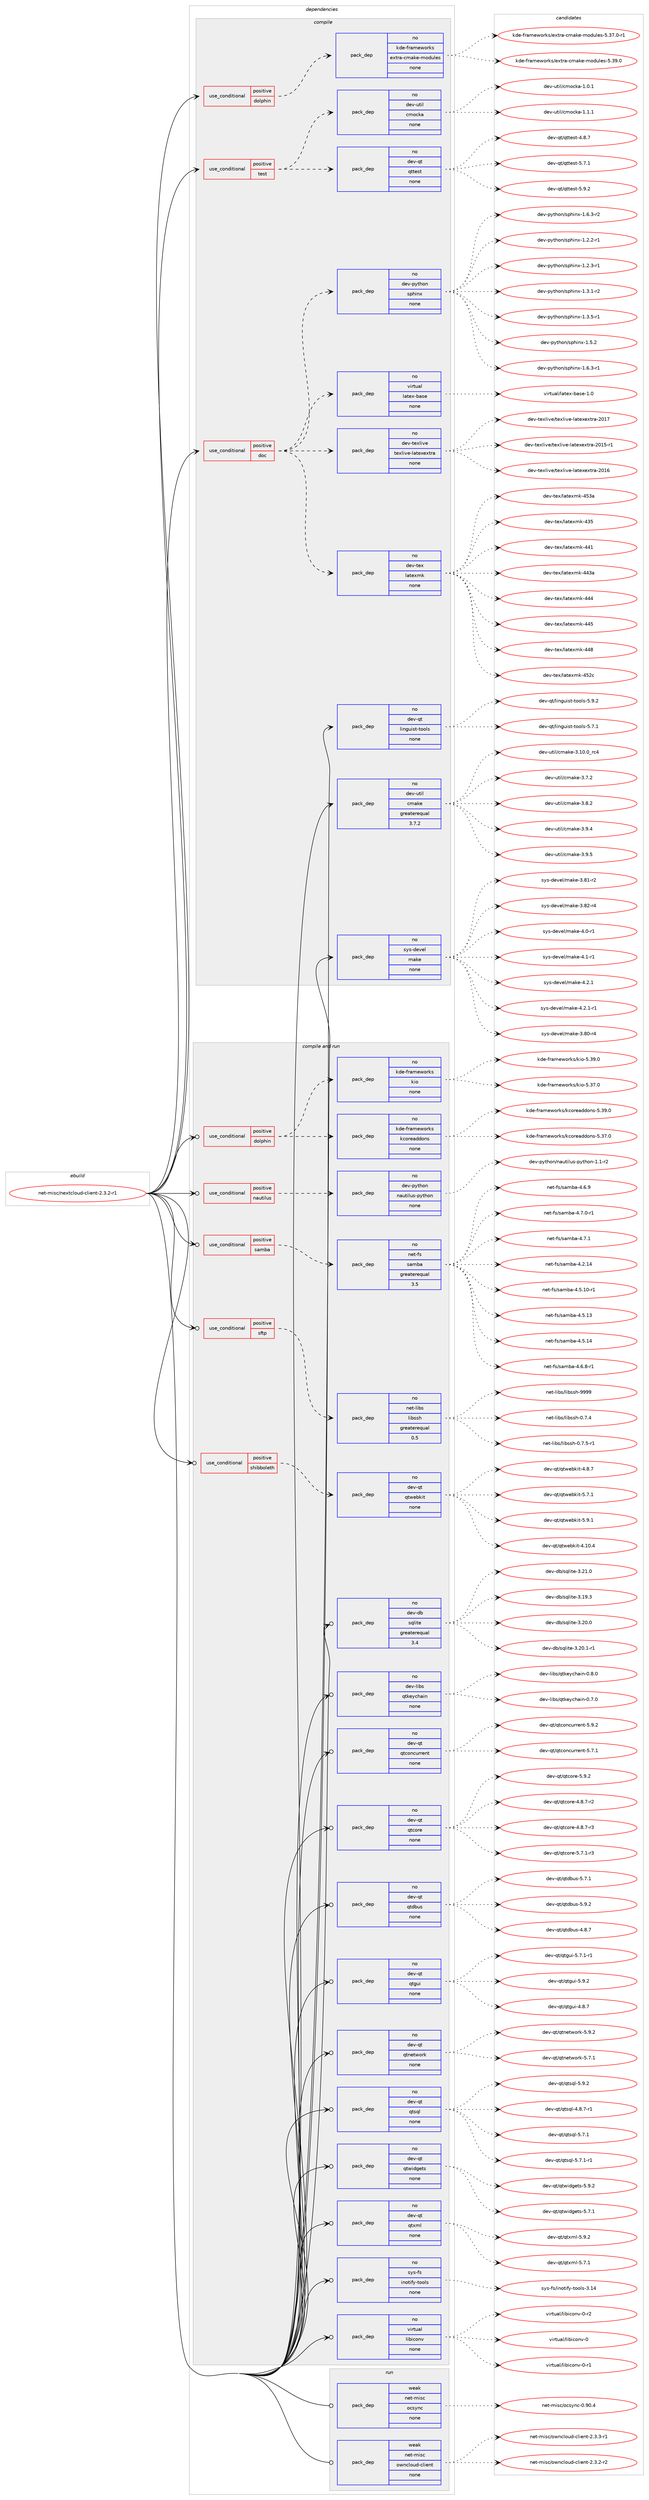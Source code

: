 digraph prolog {

# *************
# Graph options
# *************

newrank=true;
concentrate=true;
compound=true;
graph [rankdir=LR,fontname=Helvetica,fontsize=10,ranksep=1.5];#, ranksep=2.5, nodesep=0.2];
edge  [arrowhead=vee];
node  [fontname=Helvetica,fontsize=10];

# **********
# The ebuild
# **********

subgraph cluster_leftcol {
color=gray;
rank=same;
label=<<i>ebuild</i>>;
id [label="net-misc/nextcloud-client-2.3.2-r1", color=red, width=4, href="../net-misc/nextcloud-client-2.3.2-r1.svg"];
}

# ****************
# The dependencies
# ****************

subgraph cluster_midcol {
color=gray;
label=<<i>dependencies</i>>;
subgraph cluster_compile {
fillcolor="#eeeeee";
style=filled;
label=<<i>compile</i>>;
subgraph cond106028 {
dependency428360 [label=<<TABLE BORDER="0" CELLBORDER="1" CELLSPACING="0" CELLPADDING="4"><TR><TD ROWSPAN="3" CELLPADDING="10">use_conditional</TD></TR><TR><TD>positive</TD></TR><TR><TD>doc</TD></TR></TABLE>>, shape=none, color=red];
subgraph pack315038 {
dependency428361 [label=<<TABLE BORDER="0" CELLBORDER="1" CELLSPACING="0" CELLPADDING="4" WIDTH="220"><TR><TD ROWSPAN="6" CELLPADDING="30">pack_dep</TD></TR><TR><TD WIDTH="110">no</TD></TR><TR><TD>dev-python</TD></TR><TR><TD>sphinx</TD></TR><TR><TD>none</TD></TR><TR><TD></TD></TR></TABLE>>, shape=none, color=blue];
}
dependency428360:e -> dependency428361:w [weight=20,style="dashed",arrowhead="vee"];
subgraph pack315039 {
dependency428362 [label=<<TABLE BORDER="0" CELLBORDER="1" CELLSPACING="0" CELLPADDING="4" WIDTH="220"><TR><TD ROWSPAN="6" CELLPADDING="30">pack_dep</TD></TR><TR><TD WIDTH="110">no</TD></TR><TR><TD>dev-tex</TD></TR><TR><TD>latexmk</TD></TR><TR><TD>none</TD></TR><TR><TD></TD></TR></TABLE>>, shape=none, color=blue];
}
dependency428360:e -> dependency428362:w [weight=20,style="dashed",arrowhead="vee"];
subgraph pack315040 {
dependency428363 [label=<<TABLE BORDER="0" CELLBORDER="1" CELLSPACING="0" CELLPADDING="4" WIDTH="220"><TR><TD ROWSPAN="6" CELLPADDING="30">pack_dep</TD></TR><TR><TD WIDTH="110">no</TD></TR><TR><TD>dev-texlive</TD></TR><TR><TD>texlive-latexextra</TD></TR><TR><TD>none</TD></TR><TR><TD></TD></TR></TABLE>>, shape=none, color=blue];
}
dependency428360:e -> dependency428363:w [weight=20,style="dashed",arrowhead="vee"];
subgraph pack315041 {
dependency428364 [label=<<TABLE BORDER="0" CELLBORDER="1" CELLSPACING="0" CELLPADDING="4" WIDTH="220"><TR><TD ROWSPAN="6" CELLPADDING="30">pack_dep</TD></TR><TR><TD WIDTH="110">no</TD></TR><TR><TD>virtual</TD></TR><TR><TD>latex-base</TD></TR><TR><TD>none</TD></TR><TR><TD></TD></TR></TABLE>>, shape=none, color=blue];
}
dependency428360:e -> dependency428364:w [weight=20,style="dashed",arrowhead="vee"];
}
id:e -> dependency428360:w [weight=20,style="solid",arrowhead="vee"];
subgraph cond106029 {
dependency428365 [label=<<TABLE BORDER="0" CELLBORDER="1" CELLSPACING="0" CELLPADDING="4"><TR><TD ROWSPAN="3" CELLPADDING="10">use_conditional</TD></TR><TR><TD>positive</TD></TR><TR><TD>dolphin</TD></TR></TABLE>>, shape=none, color=red];
subgraph pack315042 {
dependency428366 [label=<<TABLE BORDER="0" CELLBORDER="1" CELLSPACING="0" CELLPADDING="4" WIDTH="220"><TR><TD ROWSPAN="6" CELLPADDING="30">pack_dep</TD></TR><TR><TD WIDTH="110">no</TD></TR><TR><TD>kde-frameworks</TD></TR><TR><TD>extra-cmake-modules</TD></TR><TR><TD>none</TD></TR><TR><TD></TD></TR></TABLE>>, shape=none, color=blue];
}
dependency428365:e -> dependency428366:w [weight=20,style="dashed",arrowhead="vee"];
}
id:e -> dependency428365:w [weight=20,style="solid",arrowhead="vee"];
subgraph cond106030 {
dependency428367 [label=<<TABLE BORDER="0" CELLBORDER="1" CELLSPACING="0" CELLPADDING="4"><TR><TD ROWSPAN="3" CELLPADDING="10">use_conditional</TD></TR><TR><TD>positive</TD></TR><TR><TD>test</TD></TR></TABLE>>, shape=none, color=red];
subgraph pack315043 {
dependency428368 [label=<<TABLE BORDER="0" CELLBORDER="1" CELLSPACING="0" CELLPADDING="4" WIDTH="220"><TR><TD ROWSPAN="6" CELLPADDING="30">pack_dep</TD></TR><TR><TD WIDTH="110">no</TD></TR><TR><TD>dev-util</TD></TR><TR><TD>cmocka</TD></TR><TR><TD>none</TD></TR><TR><TD></TD></TR></TABLE>>, shape=none, color=blue];
}
dependency428367:e -> dependency428368:w [weight=20,style="dashed",arrowhead="vee"];
subgraph pack315044 {
dependency428369 [label=<<TABLE BORDER="0" CELLBORDER="1" CELLSPACING="0" CELLPADDING="4" WIDTH="220"><TR><TD ROWSPAN="6" CELLPADDING="30">pack_dep</TD></TR><TR><TD WIDTH="110">no</TD></TR><TR><TD>dev-qt</TD></TR><TR><TD>qttest</TD></TR><TR><TD>none</TD></TR><TR><TD></TD></TR></TABLE>>, shape=none, color=blue];
}
dependency428367:e -> dependency428369:w [weight=20,style="dashed",arrowhead="vee"];
}
id:e -> dependency428367:w [weight=20,style="solid",arrowhead="vee"];
subgraph pack315045 {
dependency428370 [label=<<TABLE BORDER="0" CELLBORDER="1" CELLSPACING="0" CELLPADDING="4" WIDTH="220"><TR><TD ROWSPAN="6" CELLPADDING="30">pack_dep</TD></TR><TR><TD WIDTH="110">no</TD></TR><TR><TD>dev-qt</TD></TR><TR><TD>linguist-tools</TD></TR><TR><TD>none</TD></TR><TR><TD></TD></TR></TABLE>>, shape=none, color=blue];
}
id:e -> dependency428370:w [weight=20,style="solid",arrowhead="vee"];
subgraph pack315046 {
dependency428371 [label=<<TABLE BORDER="0" CELLBORDER="1" CELLSPACING="0" CELLPADDING="4" WIDTH="220"><TR><TD ROWSPAN="6" CELLPADDING="30">pack_dep</TD></TR><TR><TD WIDTH="110">no</TD></TR><TR><TD>dev-util</TD></TR><TR><TD>cmake</TD></TR><TR><TD>greaterequal</TD></TR><TR><TD>3.7.2</TD></TR></TABLE>>, shape=none, color=blue];
}
id:e -> dependency428371:w [weight=20,style="solid",arrowhead="vee"];
subgraph pack315047 {
dependency428372 [label=<<TABLE BORDER="0" CELLBORDER="1" CELLSPACING="0" CELLPADDING="4" WIDTH="220"><TR><TD ROWSPAN="6" CELLPADDING="30">pack_dep</TD></TR><TR><TD WIDTH="110">no</TD></TR><TR><TD>sys-devel</TD></TR><TR><TD>make</TD></TR><TR><TD>none</TD></TR><TR><TD></TD></TR></TABLE>>, shape=none, color=blue];
}
id:e -> dependency428372:w [weight=20,style="solid",arrowhead="vee"];
}
subgraph cluster_compileandrun {
fillcolor="#eeeeee";
style=filled;
label=<<i>compile and run</i>>;
subgraph cond106031 {
dependency428373 [label=<<TABLE BORDER="0" CELLBORDER="1" CELLSPACING="0" CELLPADDING="4"><TR><TD ROWSPAN="3" CELLPADDING="10">use_conditional</TD></TR><TR><TD>positive</TD></TR><TR><TD>dolphin</TD></TR></TABLE>>, shape=none, color=red];
subgraph pack315048 {
dependency428374 [label=<<TABLE BORDER="0" CELLBORDER="1" CELLSPACING="0" CELLPADDING="4" WIDTH="220"><TR><TD ROWSPAN="6" CELLPADDING="30">pack_dep</TD></TR><TR><TD WIDTH="110">no</TD></TR><TR><TD>kde-frameworks</TD></TR><TR><TD>kcoreaddons</TD></TR><TR><TD>none</TD></TR><TR><TD></TD></TR></TABLE>>, shape=none, color=blue];
}
dependency428373:e -> dependency428374:w [weight=20,style="dashed",arrowhead="vee"];
subgraph pack315049 {
dependency428375 [label=<<TABLE BORDER="0" CELLBORDER="1" CELLSPACING="0" CELLPADDING="4" WIDTH="220"><TR><TD ROWSPAN="6" CELLPADDING="30">pack_dep</TD></TR><TR><TD WIDTH="110">no</TD></TR><TR><TD>kde-frameworks</TD></TR><TR><TD>kio</TD></TR><TR><TD>none</TD></TR><TR><TD></TD></TR></TABLE>>, shape=none, color=blue];
}
dependency428373:e -> dependency428375:w [weight=20,style="dashed",arrowhead="vee"];
}
id:e -> dependency428373:w [weight=20,style="solid",arrowhead="odotvee"];
subgraph cond106032 {
dependency428376 [label=<<TABLE BORDER="0" CELLBORDER="1" CELLSPACING="0" CELLPADDING="4"><TR><TD ROWSPAN="3" CELLPADDING="10">use_conditional</TD></TR><TR><TD>positive</TD></TR><TR><TD>nautilus</TD></TR></TABLE>>, shape=none, color=red];
subgraph pack315050 {
dependency428377 [label=<<TABLE BORDER="0" CELLBORDER="1" CELLSPACING="0" CELLPADDING="4" WIDTH="220"><TR><TD ROWSPAN="6" CELLPADDING="30">pack_dep</TD></TR><TR><TD WIDTH="110">no</TD></TR><TR><TD>dev-python</TD></TR><TR><TD>nautilus-python</TD></TR><TR><TD>none</TD></TR><TR><TD></TD></TR></TABLE>>, shape=none, color=blue];
}
dependency428376:e -> dependency428377:w [weight=20,style="dashed",arrowhead="vee"];
}
id:e -> dependency428376:w [weight=20,style="solid",arrowhead="odotvee"];
subgraph cond106033 {
dependency428378 [label=<<TABLE BORDER="0" CELLBORDER="1" CELLSPACING="0" CELLPADDING="4"><TR><TD ROWSPAN="3" CELLPADDING="10">use_conditional</TD></TR><TR><TD>positive</TD></TR><TR><TD>samba</TD></TR></TABLE>>, shape=none, color=red];
subgraph pack315051 {
dependency428379 [label=<<TABLE BORDER="0" CELLBORDER="1" CELLSPACING="0" CELLPADDING="4" WIDTH="220"><TR><TD ROWSPAN="6" CELLPADDING="30">pack_dep</TD></TR><TR><TD WIDTH="110">no</TD></TR><TR><TD>net-fs</TD></TR><TR><TD>samba</TD></TR><TR><TD>greaterequal</TD></TR><TR><TD>3.5</TD></TR></TABLE>>, shape=none, color=blue];
}
dependency428378:e -> dependency428379:w [weight=20,style="dashed",arrowhead="vee"];
}
id:e -> dependency428378:w [weight=20,style="solid",arrowhead="odotvee"];
subgraph cond106034 {
dependency428380 [label=<<TABLE BORDER="0" CELLBORDER="1" CELLSPACING="0" CELLPADDING="4"><TR><TD ROWSPAN="3" CELLPADDING="10">use_conditional</TD></TR><TR><TD>positive</TD></TR><TR><TD>sftp</TD></TR></TABLE>>, shape=none, color=red];
subgraph pack315052 {
dependency428381 [label=<<TABLE BORDER="0" CELLBORDER="1" CELLSPACING="0" CELLPADDING="4" WIDTH="220"><TR><TD ROWSPAN="6" CELLPADDING="30">pack_dep</TD></TR><TR><TD WIDTH="110">no</TD></TR><TR><TD>net-libs</TD></TR><TR><TD>libssh</TD></TR><TR><TD>greaterequal</TD></TR><TR><TD>0.5</TD></TR></TABLE>>, shape=none, color=blue];
}
dependency428380:e -> dependency428381:w [weight=20,style="dashed",arrowhead="vee"];
}
id:e -> dependency428380:w [weight=20,style="solid",arrowhead="odotvee"];
subgraph cond106035 {
dependency428382 [label=<<TABLE BORDER="0" CELLBORDER="1" CELLSPACING="0" CELLPADDING="4"><TR><TD ROWSPAN="3" CELLPADDING="10">use_conditional</TD></TR><TR><TD>positive</TD></TR><TR><TD>shibboleth</TD></TR></TABLE>>, shape=none, color=red];
subgraph pack315053 {
dependency428383 [label=<<TABLE BORDER="0" CELLBORDER="1" CELLSPACING="0" CELLPADDING="4" WIDTH="220"><TR><TD ROWSPAN="6" CELLPADDING="30">pack_dep</TD></TR><TR><TD WIDTH="110">no</TD></TR><TR><TD>dev-qt</TD></TR><TR><TD>qtwebkit</TD></TR><TR><TD>none</TD></TR><TR><TD></TD></TR></TABLE>>, shape=none, color=blue];
}
dependency428382:e -> dependency428383:w [weight=20,style="dashed",arrowhead="vee"];
}
id:e -> dependency428382:w [weight=20,style="solid",arrowhead="odotvee"];
subgraph pack315054 {
dependency428384 [label=<<TABLE BORDER="0" CELLBORDER="1" CELLSPACING="0" CELLPADDING="4" WIDTH="220"><TR><TD ROWSPAN="6" CELLPADDING="30">pack_dep</TD></TR><TR><TD WIDTH="110">no</TD></TR><TR><TD>dev-db</TD></TR><TR><TD>sqlite</TD></TR><TR><TD>greaterequal</TD></TR><TR><TD>3.4</TD></TR></TABLE>>, shape=none, color=blue];
}
id:e -> dependency428384:w [weight=20,style="solid",arrowhead="odotvee"];
subgraph pack315055 {
dependency428385 [label=<<TABLE BORDER="0" CELLBORDER="1" CELLSPACING="0" CELLPADDING="4" WIDTH="220"><TR><TD ROWSPAN="6" CELLPADDING="30">pack_dep</TD></TR><TR><TD WIDTH="110">no</TD></TR><TR><TD>dev-libs</TD></TR><TR><TD>qtkeychain</TD></TR><TR><TD>none</TD></TR><TR><TD></TD></TR></TABLE>>, shape=none, color=blue];
}
id:e -> dependency428385:w [weight=20,style="solid",arrowhead="odotvee"];
subgraph pack315056 {
dependency428386 [label=<<TABLE BORDER="0" CELLBORDER="1" CELLSPACING="0" CELLPADDING="4" WIDTH="220"><TR><TD ROWSPAN="6" CELLPADDING="30">pack_dep</TD></TR><TR><TD WIDTH="110">no</TD></TR><TR><TD>dev-qt</TD></TR><TR><TD>qtconcurrent</TD></TR><TR><TD>none</TD></TR><TR><TD></TD></TR></TABLE>>, shape=none, color=blue];
}
id:e -> dependency428386:w [weight=20,style="solid",arrowhead="odotvee"];
subgraph pack315057 {
dependency428387 [label=<<TABLE BORDER="0" CELLBORDER="1" CELLSPACING="0" CELLPADDING="4" WIDTH="220"><TR><TD ROWSPAN="6" CELLPADDING="30">pack_dep</TD></TR><TR><TD WIDTH="110">no</TD></TR><TR><TD>dev-qt</TD></TR><TR><TD>qtcore</TD></TR><TR><TD>none</TD></TR><TR><TD></TD></TR></TABLE>>, shape=none, color=blue];
}
id:e -> dependency428387:w [weight=20,style="solid",arrowhead="odotvee"];
subgraph pack315058 {
dependency428388 [label=<<TABLE BORDER="0" CELLBORDER="1" CELLSPACING="0" CELLPADDING="4" WIDTH="220"><TR><TD ROWSPAN="6" CELLPADDING="30">pack_dep</TD></TR><TR><TD WIDTH="110">no</TD></TR><TR><TD>dev-qt</TD></TR><TR><TD>qtdbus</TD></TR><TR><TD>none</TD></TR><TR><TD></TD></TR></TABLE>>, shape=none, color=blue];
}
id:e -> dependency428388:w [weight=20,style="solid",arrowhead="odotvee"];
subgraph pack315059 {
dependency428389 [label=<<TABLE BORDER="0" CELLBORDER="1" CELLSPACING="0" CELLPADDING="4" WIDTH="220"><TR><TD ROWSPAN="6" CELLPADDING="30">pack_dep</TD></TR><TR><TD WIDTH="110">no</TD></TR><TR><TD>dev-qt</TD></TR><TR><TD>qtgui</TD></TR><TR><TD>none</TD></TR><TR><TD></TD></TR></TABLE>>, shape=none, color=blue];
}
id:e -> dependency428389:w [weight=20,style="solid",arrowhead="odotvee"];
subgraph pack315060 {
dependency428390 [label=<<TABLE BORDER="0" CELLBORDER="1" CELLSPACING="0" CELLPADDING="4" WIDTH="220"><TR><TD ROWSPAN="6" CELLPADDING="30">pack_dep</TD></TR><TR><TD WIDTH="110">no</TD></TR><TR><TD>dev-qt</TD></TR><TR><TD>qtnetwork</TD></TR><TR><TD>none</TD></TR><TR><TD></TD></TR></TABLE>>, shape=none, color=blue];
}
id:e -> dependency428390:w [weight=20,style="solid",arrowhead="odotvee"];
subgraph pack315061 {
dependency428391 [label=<<TABLE BORDER="0" CELLBORDER="1" CELLSPACING="0" CELLPADDING="4" WIDTH="220"><TR><TD ROWSPAN="6" CELLPADDING="30">pack_dep</TD></TR><TR><TD WIDTH="110">no</TD></TR><TR><TD>dev-qt</TD></TR><TR><TD>qtsql</TD></TR><TR><TD>none</TD></TR><TR><TD></TD></TR></TABLE>>, shape=none, color=blue];
}
id:e -> dependency428391:w [weight=20,style="solid",arrowhead="odotvee"];
subgraph pack315062 {
dependency428392 [label=<<TABLE BORDER="0" CELLBORDER="1" CELLSPACING="0" CELLPADDING="4" WIDTH="220"><TR><TD ROWSPAN="6" CELLPADDING="30">pack_dep</TD></TR><TR><TD WIDTH="110">no</TD></TR><TR><TD>dev-qt</TD></TR><TR><TD>qtwidgets</TD></TR><TR><TD>none</TD></TR><TR><TD></TD></TR></TABLE>>, shape=none, color=blue];
}
id:e -> dependency428392:w [weight=20,style="solid",arrowhead="odotvee"];
subgraph pack315063 {
dependency428393 [label=<<TABLE BORDER="0" CELLBORDER="1" CELLSPACING="0" CELLPADDING="4" WIDTH="220"><TR><TD ROWSPAN="6" CELLPADDING="30">pack_dep</TD></TR><TR><TD WIDTH="110">no</TD></TR><TR><TD>dev-qt</TD></TR><TR><TD>qtxml</TD></TR><TR><TD>none</TD></TR><TR><TD></TD></TR></TABLE>>, shape=none, color=blue];
}
id:e -> dependency428393:w [weight=20,style="solid",arrowhead="odotvee"];
subgraph pack315064 {
dependency428394 [label=<<TABLE BORDER="0" CELLBORDER="1" CELLSPACING="0" CELLPADDING="4" WIDTH="220"><TR><TD ROWSPAN="6" CELLPADDING="30">pack_dep</TD></TR><TR><TD WIDTH="110">no</TD></TR><TR><TD>sys-fs</TD></TR><TR><TD>inotify-tools</TD></TR><TR><TD>none</TD></TR><TR><TD></TD></TR></TABLE>>, shape=none, color=blue];
}
id:e -> dependency428394:w [weight=20,style="solid",arrowhead="odotvee"];
subgraph pack315065 {
dependency428395 [label=<<TABLE BORDER="0" CELLBORDER="1" CELLSPACING="0" CELLPADDING="4" WIDTH="220"><TR><TD ROWSPAN="6" CELLPADDING="30">pack_dep</TD></TR><TR><TD WIDTH="110">no</TD></TR><TR><TD>virtual</TD></TR><TR><TD>libiconv</TD></TR><TR><TD>none</TD></TR><TR><TD></TD></TR></TABLE>>, shape=none, color=blue];
}
id:e -> dependency428395:w [weight=20,style="solid",arrowhead="odotvee"];
}
subgraph cluster_run {
fillcolor="#eeeeee";
style=filled;
label=<<i>run</i>>;
subgraph pack315066 {
dependency428396 [label=<<TABLE BORDER="0" CELLBORDER="1" CELLSPACING="0" CELLPADDING="4" WIDTH="220"><TR><TD ROWSPAN="6" CELLPADDING="30">pack_dep</TD></TR><TR><TD WIDTH="110">weak</TD></TR><TR><TD>net-misc</TD></TR><TR><TD>ocsync</TD></TR><TR><TD>none</TD></TR><TR><TD></TD></TR></TABLE>>, shape=none, color=blue];
}
id:e -> dependency428396:w [weight=20,style="solid",arrowhead="odot"];
subgraph pack315067 {
dependency428397 [label=<<TABLE BORDER="0" CELLBORDER="1" CELLSPACING="0" CELLPADDING="4" WIDTH="220"><TR><TD ROWSPAN="6" CELLPADDING="30">pack_dep</TD></TR><TR><TD WIDTH="110">weak</TD></TR><TR><TD>net-misc</TD></TR><TR><TD>owncloud-client</TD></TR><TR><TD>none</TD></TR><TR><TD></TD></TR></TABLE>>, shape=none, color=blue];
}
id:e -> dependency428397:w [weight=20,style="solid",arrowhead="odot"];
}
}

# **************
# The candidates
# **************

subgraph cluster_choices {
rank=same;
color=gray;
label=<<i>candidates</i>>;

subgraph choice315038 {
color=black;
nodesep=1;
choice10010111845112121116104111110471151121041051101204549465046504511449 [label="dev-python/sphinx-1.2.2-r1", color=red, width=4,href="../dev-python/sphinx-1.2.2-r1.svg"];
choice10010111845112121116104111110471151121041051101204549465046514511449 [label="dev-python/sphinx-1.2.3-r1", color=red, width=4,href="../dev-python/sphinx-1.2.3-r1.svg"];
choice10010111845112121116104111110471151121041051101204549465146494511450 [label="dev-python/sphinx-1.3.1-r2", color=red, width=4,href="../dev-python/sphinx-1.3.1-r2.svg"];
choice10010111845112121116104111110471151121041051101204549465146534511449 [label="dev-python/sphinx-1.3.5-r1", color=red, width=4,href="../dev-python/sphinx-1.3.5-r1.svg"];
choice1001011184511212111610411111047115112104105110120454946534650 [label="dev-python/sphinx-1.5.2", color=red, width=4,href="../dev-python/sphinx-1.5.2.svg"];
choice10010111845112121116104111110471151121041051101204549465446514511449 [label="dev-python/sphinx-1.6.3-r1", color=red, width=4,href="../dev-python/sphinx-1.6.3-r1.svg"];
choice10010111845112121116104111110471151121041051101204549465446514511450 [label="dev-python/sphinx-1.6.3-r2", color=red, width=4,href="../dev-python/sphinx-1.6.3-r2.svg"];
dependency428361:e -> choice10010111845112121116104111110471151121041051101204549465046504511449:w [style=dotted,weight="100"];
dependency428361:e -> choice10010111845112121116104111110471151121041051101204549465046514511449:w [style=dotted,weight="100"];
dependency428361:e -> choice10010111845112121116104111110471151121041051101204549465146494511450:w [style=dotted,weight="100"];
dependency428361:e -> choice10010111845112121116104111110471151121041051101204549465146534511449:w [style=dotted,weight="100"];
dependency428361:e -> choice1001011184511212111610411111047115112104105110120454946534650:w [style=dotted,weight="100"];
dependency428361:e -> choice10010111845112121116104111110471151121041051101204549465446514511449:w [style=dotted,weight="100"];
dependency428361:e -> choice10010111845112121116104111110471151121041051101204549465446514511450:w [style=dotted,weight="100"];
}
subgraph choice315039 {
color=black;
nodesep=1;
choice10010111845116101120471089711610112010910745525153 [label="dev-tex/latexmk-435", color=red, width=4,href="../dev-tex/latexmk-435.svg"];
choice10010111845116101120471089711610112010910745525249 [label="dev-tex/latexmk-441", color=red, width=4,href="../dev-tex/latexmk-441.svg"];
choice1001011184511610112047108971161011201091074552525197 [label="dev-tex/latexmk-443a", color=red, width=4,href="../dev-tex/latexmk-443a.svg"];
choice10010111845116101120471089711610112010910745525252 [label="dev-tex/latexmk-444", color=red, width=4,href="../dev-tex/latexmk-444.svg"];
choice10010111845116101120471089711610112010910745525253 [label="dev-tex/latexmk-445", color=red, width=4,href="../dev-tex/latexmk-445.svg"];
choice10010111845116101120471089711610112010910745525256 [label="dev-tex/latexmk-448", color=red, width=4,href="../dev-tex/latexmk-448.svg"];
choice1001011184511610112047108971161011201091074552535099 [label="dev-tex/latexmk-452c", color=red, width=4,href="../dev-tex/latexmk-452c.svg"];
choice1001011184511610112047108971161011201091074552535197 [label="dev-tex/latexmk-453a", color=red, width=4,href="../dev-tex/latexmk-453a.svg"];
dependency428362:e -> choice10010111845116101120471089711610112010910745525153:w [style=dotted,weight="100"];
dependency428362:e -> choice10010111845116101120471089711610112010910745525249:w [style=dotted,weight="100"];
dependency428362:e -> choice1001011184511610112047108971161011201091074552525197:w [style=dotted,weight="100"];
dependency428362:e -> choice10010111845116101120471089711610112010910745525252:w [style=dotted,weight="100"];
dependency428362:e -> choice10010111845116101120471089711610112010910745525253:w [style=dotted,weight="100"];
dependency428362:e -> choice10010111845116101120471089711610112010910745525256:w [style=dotted,weight="100"];
dependency428362:e -> choice1001011184511610112047108971161011201091074552535099:w [style=dotted,weight="100"];
dependency428362:e -> choice1001011184511610112047108971161011201091074552535197:w [style=dotted,weight="100"];
}
subgraph choice315040 {
color=black;
nodesep=1;
choice100101118451161011201081051181014711610112010810511810145108971161011201011201161149745504849534511449 [label="dev-texlive/texlive-latexextra-2015-r1", color=red, width=4,href="../dev-texlive/texlive-latexextra-2015-r1.svg"];
choice10010111845116101120108105118101471161011201081051181014510897116101120101120116114974550484954 [label="dev-texlive/texlive-latexextra-2016", color=red, width=4,href="../dev-texlive/texlive-latexextra-2016.svg"];
choice10010111845116101120108105118101471161011201081051181014510897116101120101120116114974550484955 [label="dev-texlive/texlive-latexextra-2017", color=red, width=4,href="../dev-texlive/texlive-latexextra-2017.svg"];
dependency428363:e -> choice100101118451161011201081051181014711610112010810511810145108971161011201011201161149745504849534511449:w [style=dotted,weight="100"];
dependency428363:e -> choice10010111845116101120108105118101471161011201081051181014510897116101120101120116114974550484954:w [style=dotted,weight="100"];
dependency428363:e -> choice10010111845116101120108105118101471161011201081051181014510897116101120101120116114974550484955:w [style=dotted,weight="100"];
}
subgraph choice315041 {
color=black;
nodesep=1;
choice11810511411611797108471089711610112045989711510145494648 [label="virtual/latex-base-1.0", color=red, width=4,href="../virtual/latex-base-1.0.svg"];
dependency428364:e -> choice11810511411611797108471089711610112045989711510145494648:w [style=dotted,weight="100"];
}
subgraph choice315042 {
color=black;
nodesep=1;
choice1071001014510211497109101119111114107115471011201161149745991099710710145109111100117108101115455346515546484511449 [label="kde-frameworks/extra-cmake-modules-5.37.0-r1", color=red, width=4,href="../kde-frameworks/extra-cmake-modules-5.37.0-r1.svg"];
choice107100101451021149710910111911111410711547101120116114974599109971071014510911110011710810111545534651574648 [label="kde-frameworks/extra-cmake-modules-5.39.0", color=red, width=4,href="../kde-frameworks/extra-cmake-modules-5.39.0.svg"];
dependency428366:e -> choice1071001014510211497109101119111114107115471011201161149745991099710710145109111100117108101115455346515546484511449:w [style=dotted,weight="100"];
dependency428366:e -> choice107100101451021149710910111911111410711547101120116114974599109971071014510911110011710810111545534651574648:w [style=dotted,weight="100"];
}
subgraph choice315043 {
color=black;
nodesep=1;
choice1001011184511711610510847991091119910797454946484649 [label="dev-util/cmocka-1.0.1", color=red, width=4,href="../dev-util/cmocka-1.0.1.svg"];
choice1001011184511711610510847991091119910797454946494649 [label="dev-util/cmocka-1.1.1", color=red, width=4,href="../dev-util/cmocka-1.1.1.svg"];
dependency428368:e -> choice1001011184511711610510847991091119910797454946484649:w [style=dotted,weight="100"];
dependency428368:e -> choice1001011184511711610510847991091119910797454946494649:w [style=dotted,weight="100"];
}
subgraph choice315044 {
color=black;
nodesep=1;
choice1001011184511311647113116116101115116455246564655 [label="dev-qt/qttest-4.8.7", color=red, width=4,href="../dev-qt/qttest-4.8.7.svg"];
choice1001011184511311647113116116101115116455346554649 [label="dev-qt/qttest-5.7.1", color=red, width=4,href="../dev-qt/qttest-5.7.1.svg"];
choice1001011184511311647113116116101115116455346574650 [label="dev-qt/qttest-5.9.2", color=red, width=4,href="../dev-qt/qttest-5.9.2.svg"];
dependency428369:e -> choice1001011184511311647113116116101115116455246564655:w [style=dotted,weight="100"];
dependency428369:e -> choice1001011184511311647113116116101115116455346554649:w [style=dotted,weight="100"];
dependency428369:e -> choice1001011184511311647113116116101115116455346574650:w [style=dotted,weight="100"];
}
subgraph choice315045 {
color=black;
nodesep=1;
choice100101118451131164710810511010311710511511645116111111108115455346554649 [label="dev-qt/linguist-tools-5.7.1", color=red, width=4,href="../dev-qt/linguist-tools-5.7.1.svg"];
choice100101118451131164710810511010311710511511645116111111108115455346574650 [label="dev-qt/linguist-tools-5.9.2", color=red, width=4,href="../dev-qt/linguist-tools-5.9.2.svg"];
dependency428370:e -> choice100101118451131164710810511010311710511511645116111111108115455346554649:w [style=dotted,weight="100"];
dependency428370:e -> choice100101118451131164710810511010311710511511645116111111108115455346574650:w [style=dotted,weight="100"];
}
subgraph choice315046 {
color=black;
nodesep=1;
choice1001011184511711610510847991099710710145514649484648951149952 [label="dev-util/cmake-3.10.0_rc4", color=red, width=4,href="../dev-util/cmake-3.10.0_rc4.svg"];
choice10010111845117116105108479910997107101455146554650 [label="dev-util/cmake-3.7.2", color=red, width=4,href="../dev-util/cmake-3.7.2.svg"];
choice10010111845117116105108479910997107101455146564650 [label="dev-util/cmake-3.8.2", color=red, width=4,href="../dev-util/cmake-3.8.2.svg"];
choice10010111845117116105108479910997107101455146574652 [label="dev-util/cmake-3.9.4", color=red, width=4,href="../dev-util/cmake-3.9.4.svg"];
choice10010111845117116105108479910997107101455146574653 [label="dev-util/cmake-3.9.5", color=red, width=4,href="../dev-util/cmake-3.9.5.svg"];
dependency428371:e -> choice1001011184511711610510847991099710710145514649484648951149952:w [style=dotted,weight="100"];
dependency428371:e -> choice10010111845117116105108479910997107101455146554650:w [style=dotted,weight="100"];
dependency428371:e -> choice10010111845117116105108479910997107101455146564650:w [style=dotted,weight="100"];
dependency428371:e -> choice10010111845117116105108479910997107101455146574652:w [style=dotted,weight="100"];
dependency428371:e -> choice10010111845117116105108479910997107101455146574653:w [style=dotted,weight="100"];
}
subgraph choice315047 {
color=black;
nodesep=1;
choice11512111545100101118101108471099710710145514656484511452 [label="sys-devel/make-3.80-r4", color=red, width=4,href="../sys-devel/make-3.80-r4.svg"];
choice11512111545100101118101108471099710710145514656494511450 [label="sys-devel/make-3.81-r2", color=red, width=4,href="../sys-devel/make-3.81-r2.svg"];
choice11512111545100101118101108471099710710145514656504511452 [label="sys-devel/make-3.82-r4", color=red, width=4,href="../sys-devel/make-3.82-r4.svg"];
choice115121115451001011181011084710997107101455246484511449 [label="sys-devel/make-4.0-r1", color=red, width=4,href="../sys-devel/make-4.0-r1.svg"];
choice115121115451001011181011084710997107101455246494511449 [label="sys-devel/make-4.1-r1", color=red, width=4,href="../sys-devel/make-4.1-r1.svg"];
choice115121115451001011181011084710997107101455246504649 [label="sys-devel/make-4.2.1", color=red, width=4,href="../sys-devel/make-4.2.1.svg"];
choice1151211154510010111810110847109971071014552465046494511449 [label="sys-devel/make-4.2.1-r1", color=red, width=4,href="../sys-devel/make-4.2.1-r1.svg"];
dependency428372:e -> choice11512111545100101118101108471099710710145514656484511452:w [style=dotted,weight="100"];
dependency428372:e -> choice11512111545100101118101108471099710710145514656494511450:w [style=dotted,weight="100"];
dependency428372:e -> choice11512111545100101118101108471099710710145514656504511452:w [style=dotted,weight="100"];
dependency428372:e -> choice115121115451001011181011084710997107101455246484511449:w [style=dotted,weight="100"];
dependency428372:e -> choice115121115451001011181011084710997107101455246494511449:w [style=dotted,weight="100"];
dependency428372:e -> choice115121115451001011181011084710997107101455246504649:w [style=dotted,weight="100"];
dependency428372:e -> choice1151211154510010111810110847109971071014552465046494511449:w [style=dotted,weight="100"];
}
subgraph choice315048 {
color=black;
nodesep=1;
choice107100101451021149710910111911111410711547107991111141019710010011111011545534651554648 [label="kde-frameworks/kcoreaddons-5.37.0", color=red, width=4,href="../kde-frameworks/kcoreaddons-5.37.0.svg"];
choice107100101451021149710910111911111410711547107991111141019710010011111011545534651574648 [label="kde-frameworks/kcoreaddons-5.39.0", color=red, width=4,href="../kde-frameworks/kcoreaddons-5.39.0.svg"];
dependency428374:e -> choice107100101451021149710910111911111410711547107991111141019710010011111011545534651554648:w [style=dotted,weight="100"];
dependency428374:e -> choice107100101451021149710910111911111410711547107991111141019710010011111011545534651574648:w [style=dotted,weight="100"];
}
subgraph choice315049 {
color=black;
nodesep=1;
choice10710010145102114971091011191111141071154710710511145534651554648 [label="kde-frameworks/kio-5.37.0", color=red, width=4,href="../kde-frameworks/kio-5.37.0.svg"];
choice10710010145102114971091011191111141071154710710511145534651574648 [label="kde-frameworks/kio-5.39.0", color=red, width=4,href="../kde-frameworks/kio-5.39.0.svg"];
dependency428375:e -> choice10710010145102114971091011191111141071154710710511145534651554648:w [style=dotted,weight="100"];
dependency428375:e -> choice10710010145102114971091011191111141071154710710511145534651574648:w [style=dotted,weight="100"];
}
subgraph choice315050 {
color=black;
nodesep=1;
choice10010111845112121116104111110471109711711610510811711545112121116104111110454946494511450 [label="dev-python/nautilus-python-1.1-r2", color=red, width=4,href="../dev-python/nautilus-python-1.1-r2.svg"];
dependency428377:e -> choice10010111845112121116104111110471109711711610510811711545112121116104111110454946494511450:w [style=dotted,weight="100"];
}
subgraph choice315051 {
color=black;
nodesep=1;
choice110101116451021154711597109989745524650464952 [label="net-fs/samba-4.2.14", color=red, width=4,href="../net-fs/samba-4.2.14.svg"];
choice1101011164510211547115971099897455246534649484511449 [label="net-fs/samba-4.5.10-r1", color=red, width=4,href="../net-fs/samba-4.5.10-r1.svg"];
choice110101116451021154711597109989745524653464951 [label="net-fs/samba-4.5.13", color=red, width=4,href="../net-fs/samba-4.5.13.svg"];
choice110101116451021154711597109989745524653464952 [label="net-fs/samba-4.5.14", color=red, width=4,href="../net-fs/samba-4.5.14.svg"];
choice11010111645102115471159710998974552465446564511449 [label="net-fs/samba-4.6.8-r1", color=red, width=4,href="../net-fs/samba-4.6.8-r1.svg"];
choice1101011164510211547115971099897455246544657 [label="net-fs/samba-4.6.9", color=red, width=4,href="../net-fs/samba-4.6.9.svg"];
choice11010111645102115471159710998974552465546484511449 [label="net-fs/samba-4.7.0-r1", color=red, width=4,href="../net-fs/samba-4.7.0-r1.svg"];
choice1101011164510211547115971099897455246554649 [label="net-fs/samba-4.7.1", color=red, width=4,href="../net-fs/samba-4.7.1.svg"];
dependency428379:e -> choice110101116451021154711597109989745524650464952:w [style=dotted,weight="100"];
dependency428379:e -> choice1101011164510211547115971099897455246534649484511449:w [style=dotted,weight="100"];
dependency428379:e -> choice110101116451021154711597109989745524653464951:w [style=dotted,weight="100"];
dependency428379:e -> choice110101116451021154711597109989745524653464952:w [style=dotted,weight="100"];
dependency428379:e -> choice11010111645102115471159710998974552465446564511449:w [style=dotted,weight="100"];
dependency428379:e -> choice1101011164510211547115971099897455246544657:w [style=dotted,weight="100"];
dependency428379:e -> choice11010111645102115471159710998974552465546484511449:w [style=dotted,weight="100"];
dependency428379:e -> choice1101011164510211547115971099897455246554649:w [style=dotted,weight="100"];
}
subgraph choice315052 {
color=black;
nodesep=1;
choice11010111645108105981154710810598115115104454846554652 [label="net-libs/libssh-0.7.4", color=red, width=4,href="../net-libs/libssh-0.7.4.svg"];
choice110101116451081059811547108105981151151044548465546534511449 [label="net-libs/libssh-0.7.5-r1", color=red, width=4,href="../net-libs/libssh-0.7.5-r1.svg"];
choice110101116451081059811547108105981151151044557575757 [label="net-libs/libssh-9999", color=red, width=4,href="../net-libs/libssh-9999.svg"];
dependency428381:e -> choice11010111645108105981154710810598115115104454846554652:w [style=dotted,weight="100"];
dependency428381:e -> choice110101116451081059811547108105981151151044548465546534511449:w [style=dotted,weight="100"];
dependency428381:e -> choice110101116451081059811547108105981151151044557575757:w [style=dotted,weight="100"];
}
subgraph choice315053 {
color=black;
nodesep=1;
choice10010111845113116471131161191019810710511645524649484652 [label="dev-qt/qtwebkit-4.10.4", color=red, width=4,href="../dev-qt/qtwebkit-4.10.4.svg"];
choice100101118451131164711311611910198107105116455246564655 [label="dev-qt/qtwebkit-4.8.7", color=red, width=4,href="../dev-qt/qtwebkit-4.8.7.svg"];
choice100101118451131164711311611910198107105116455346554649 [label="dev-qt/qtwebkit-5.7.1", color=red, width=4,href="../dev-qt/qtwebkit-5.7.1.svg"];
choice100101118451131164711311611910198107105116455346574649 [label="dev-qt/qtwebkit-5.9.1", color=red, width=4,href="../dev-qt/qtwebkit-5.9.1.svg"];
dependency428383:e -> choice10010111845113116471131161191019810710511645524649484652:w [style=dotted,weight="100"];
dependency428383:e -> choice100101118451131164711311611910198107105116455246564655:w [style=dotted,weight="100"];
dependency428383:e -> choice100101118451131164711311611910198107105116455346554649:w [style=dotted,weight="100"];
dependency428383:e -> choice100101118451131164711311611910198107105116455346574649:w [style=dotted,weight="100"];
}
subgraph choice315054 {
color=black;
nodesep=1;
choice10010111845100984711511310810511610145514649574651 [label="dev-db/sqlite-3.19.3", color=red, width=4,href="../dev-db/sqlite-3.19.3.svg"];
choice10010111845100984711511310810511610145514650484648 [label="dev-db/sqlite-3.20.0", color=red, width=4,href="../dev-db/sqlite-3.20.0.svg"];
choice100101118451009847115113108105116101455146504846494511449 [label="dev-db/sqlite-3.20.1-r1", color=red, width=4,href="../dev-db/sqlite-3.20.1-r1.svg"];
choice10010111845100984711511310810511610145514650494648 [label="dev-db/sqlite-3.21.0", color=red, width=4,href="../dev-db/sqlite-3.21.0.svg"];
dependency428384:e -> choice10010111845100984711511310810511610145514649574651:w [style=dotted,weight="100"];
dependency428384:e -> choice10010111845100984711511310810511610145514650484648:w [style=dotted,weight="100"];
dependency428384:e -> choice100101118451009847115113108105116101455146504846494511449:w [style=dotted,weight="100"];
dependency428384:e -> choice10010111845100984711511310810511610145514650494648:w [style=dotted,weight="100"];
}
subgraph choice315055 {
color=black;
nodesep=1;
choice1001011184510810598115471131161071011219910497105110454846554648 [label="dev-libs/qtkeychain-0.7.0", color=red, width=4,href="../dev-libs/qtkeychain-0.7.0.svg"];
choice1001011184510810598115471131161071011219910497105110454846564648 [label="dev-libs/qtkeychain-0.8.0", color=red, width=4,href="../dev-libs/qtkeychain-0.8.0.svg"];
dependency428385:e -> choice1001011184510810598115471131161071011219910497105110454846554648:w [style=dotted,weight="100"];
dependency428385:e -> choice1001011184510810598115471131161071011219910497105110454846564648:w [style=dotted,weight="100"];
}
subgraph choice315056 {
color=black;
nodesep=1;
choice10010111845113116471131169911111099117114114101110116455346554649 [label="dev-qt/qtconcurrent-5.7.1", color=red, width=4,href="../dev-qt/qtconcurrent-5.7.1.svg"];
choice10010111845113116471131169911111099117114114101110116455346574650 [label="dev-qt/qtconcurrent-5.9.2", color=red, width=4,href="../dev-qt/qtconcurrent-5.9.2.svg"];
dependency428386:e -> choice10010111845113116471131169911111099117114114101110116455346554649:w [style=dotted,weight="100"];
dependency428386:e -> choice10010111845113116471131169911111099117114114101110116455346574650:w [style=dotted,weight="100"];
}
subgraph choice315057 {
color=black;
nodesep=1;
choice1001011184511311647113116991111141014552465646554511450 [label="dev-qt/qtcore-4.8.7-r2", color=red, width=4,href="../dev-qt/qtcore-4.8.7-r2.svg"];
choice1001011184511311647113116991111141014552465646554511451 [label="dev-qt/qtcore-4.8.7-r3", color=red, width=4,href="../dev-qt/qtcore-4.8.7-r3.svg"];
choice1001011184511311647113116991111141014553465546494511451 [label="dev-qt/qtcore-5.7.1-r3", color=red, width=4,href="../dev-qt/qtcore-5.7.1-r3.svg"];
choice100101118451131164711311699111114101455346574650 [label="dev-qt/qtcore-5.9.2", color=red, width=4,href="../dev-qt/qtcore-5.9.2.svg"];
dependency428387:e -> choice1001011184511311647113116991111141014552465646554511450:w [style=dotted,weight="100"];
dependency428387:e -> choice1001011184511311647113116991111141014552465646554511451:w [style=dotted,weight="100"];
dependency428387:e -> choice1001011184511311647113116991111141014553465546494511451:w [style=dotted,weight="100"];
dependency428387:e -> choice100101118451131164711311699111114101455346574650:w [style=dotted,weight="100"];
}
subgraph choice315058 {
color=black;
nodesep=1;
choice100101118451131164711311610098117115455246564655 [label="dev-qt/qtdbus-4.8.7", color=red, width=4,href="../dev-qt/qtdbus-4.8.7.svg"];
choice100101118451131164711311610098117115455346554649 [label="dev-qt/qtdbus-5.7.1", color=red, width=4,href="../dev-qt/qtdbus-5.7.1.svg"];
choice100101118451131164711311610098117115455346574650 [label="dev-qt/qtdbus-5.9.2", color=red, width=4,href="../dev-qt/qtdbus-5.9.2.svg"];
dependency428388:e -> choice100101118451131164711311610098117115455246564655:w [style=dotted,weight="100"];
dependency428388:e -> choice100101118451131164711311610098117115455346554649:w [style=dotted,weight="100"];
dependency428388:e -> choice100101118451131164711311610098117115455346574650:w [style=dotted,weight="100"];
}
subgraph choice315059 {
color=black;
nodesep=1;
choice1001011184511311647113116103117105455246564655 [label="dev-qt/qtgui-4.8.7", color=red, width=4,href="../dev-qt/qtgui-4.8.7.svg"];
choice10010111845113116471131161031171054553465546494511449 [label="dev-qt/qtgui-5.7.1-r1", color=red, width=4,href="../dev-qt/qtgui-5.7.1-r1.svg"];
choice1001011184511311647113116103117105455346574650 [label="dev-qt/qtgui-5.9.2", color=red, width=4,href="../dev-qt/qtgui-5.9.2.svg"];
dependency428389:e -> choice1001011184511311647113116103117105455246564655:w [style=dotted,weight="100"];
dependency428389:e -> choice10010111845113116471131161031171054553465546494511449:w [style=dotted,weight="100"];
dependency428389:e -> choice1001011184511311647113116103117105455346574650:w [style=dotted,weight="100"];
}
subgraph choice315060 {
color=black;
nodesep=1;
choice1001011184511311647113116110101116119111114107455346554649 [label="dev-qt/qtnetwork-5.7.1", color=red, width=4,href="../dev-qt/qtnetwork-5.7.1.svg"];
choice1001011184511311647113116110101116119111114107455346574650 [label="dev-qt/qtnetwork-5.9.2", color=red, width=4,href="../dev-qt/qtnetwork-5.9.2.svg"];
dependency428390:e -> choice1001011184511311647113116110101116119111114107455346554649:w [style=dotted,weight="100"];
dependency428390:e -> choice1001011184511311647113116110101116119111114107455346574650:w [style=dotted,weight="100"];
}
subgraph choice315061 {
color=black;
nodesep=1;
choice10010111845113116471131161151131084552465646554511449 [label="dev-qt/qtsql-4.8.7-r1", color=red, width=4,href="../dev-qt/qtsql-4.8.7-r1.svg"];
choice1001011184511311647113116115113108455346554649 [label="dev-qt/qtsql-5.7.1", color=red, width=4,href="../dev-qt/qtsql-5.7.1.svg"];
choice10010111845113116471131161151131084553465546494511449 [label="dev-qt/qtsql-5.7.1-r1", color=red, width=4,href="../dev-qt/qtsql-5.7.1-r1.svg"];
choice1001011184511311647113116115113108455346574650 [label="dev-qt/qtsql-5.9.2", color=red, width=4,href="../dev-qt/qtsql-5.9.2.svg"];
dependency428391:e -> choice10010111845113116471131161151131084552465646554511449:w [style=dotted,weight="100"];
dependency428391:e -> choice1001011184511311647113116115113108455346554649:w [style=dotted,weight="100"];
dependency428391:e -> choice10010111845113116471131161151131084553465546494511449:w [style=dotted,weight="100"];
dependency428391:e -> choice1001011184511311647113116115113108455346574650:w [style=dotted,weight="100"];
}
subgraph choice315062 {
color=black;
nodesep=1;
choice1001011184511311647113116119105100103101116115455346554649 [label="dev-qt/qtwidgets-5.7.1", color=red, width=4,href="../dev-qt/qtwidgets-5.7.1.svg"];
choice1001011184511311647113116119105100103101116115455346574650 [label="dev-qt/qtwidgets-5.9.2", color=red, width=4,href="../dev-qt/qtwidgets-5.9.2.svg"];
dependency428392:e -> choice1001011184511311647113116119105100103101116115455346554649:w [style=dotted,weight="100"];
dependency428392:e -> choice1001011184511311647113116119105100103101116115455346574650:w [style=dotted,weight="100"];
}
subgraph choice315063 {
color=black;
nodesep=1;
choice1001011184511311647113116120109108455346554649 [label="dev-qt/qtxml-5.7.1", color=red, width=4,href="../dev-qt/qtxml-5.7.1.svg"];
choice1001011184511311647113116120109108455346574650 [label="dev-qt/qtxml-5.9.2", color=red, width=4,href="../dev-qt/qtxml-5.9.2.svg"];
dependency428393:e -> choice1001011184511311647113116120109108455346554649:w [style=dotted,weight="100"];
dependency428393:e -> choice1001011184511311647113116120109108455346574650:w [style=dotted,weight="100"];
}
subgraph choice315064 {
color=black;
nodesep=1;
choice1151211154510211547105110111116105102121451161111111081154551464952 [label="sys-fs/inotify-tools-3.14", color=red, width=4,href="../sys-fs/inotify-tools-3.14.svg"];
dependency428394:e -> choice1151211154510211547105110111116105102121451161111111081154551464952:w [style=dotted,weight="100"];
}
subgraph choice315065 {
color=black;
nodesep=1;
choice118105114116117971084710810598105991111101184548 [label="virtual/libiconv-0", color=red, width=4,href="../virtual/libiconv-0.svg"];
choice1181051141161179710847108105981059911111011845484511449 [label="virtual/libiconv-0-r1", color=red, width=4,href="../virtual/libiconv-0-r1.svg"];
choice1181051141161179710847108105981059911111011845484511450 [label="virtual/libiconv-0-r2", color=red, width=4,href="../virtual/libiconv-0-r2.svg"];
dependency428395:e -> choice118105114116117971084710810598105991111101184548:w [style=dotted,weight="100"];
dependency428395:e -> choice1181051141161179710847108105981059911111011845484511449:w [style=dotted,weight="100"];
dependency428395:e -> choice1181051141161179710847108105981059911111011845484511450:w [style=dotted,weight="100"];
}
subgraph choice315066 {
color=black;
nodesep=1;
choice110101116451091051159947111991151211109945484657484652 [label="net-misc/ocsync-0.90.4", color=red, width=4,href="../net-misc/ocsync-0.90.4.svg"];
dependency428396:e -> choice110101116451091051159947111991151211109945484657484652:w [style=dotted,weight="100"];
}
subgraph choice315067 {
color=black;
nodesep=1;
choice1101011164510910511599471111191109910811111710045991081051011101164550465146504511450 [label="net-misc/owncloud-client-2.3.2-r2", color=red, width=4,href="../net-misc/owncloud-client-2.3.2-r2.svg"];
choice1101011164510910511599471111191109910811111710045991081051011101164550465146514511449 [label="net-misc/owncloud-client-2.3.3-r1", color=red, width=4,href="../net-misc/owncloud-client-2.3.3-r1.svg"];
dependency428397:e -> choice1101011164510910511599471111191109910811111710045991081051011101164550465146504511450:w [style=dotted,weight="100"];
dependency428397:e -> choice1101011164510910511599471111191109910811111710045991081051011101164550465146514511449:w [style=dotted,weight="100"];
}
}

}
